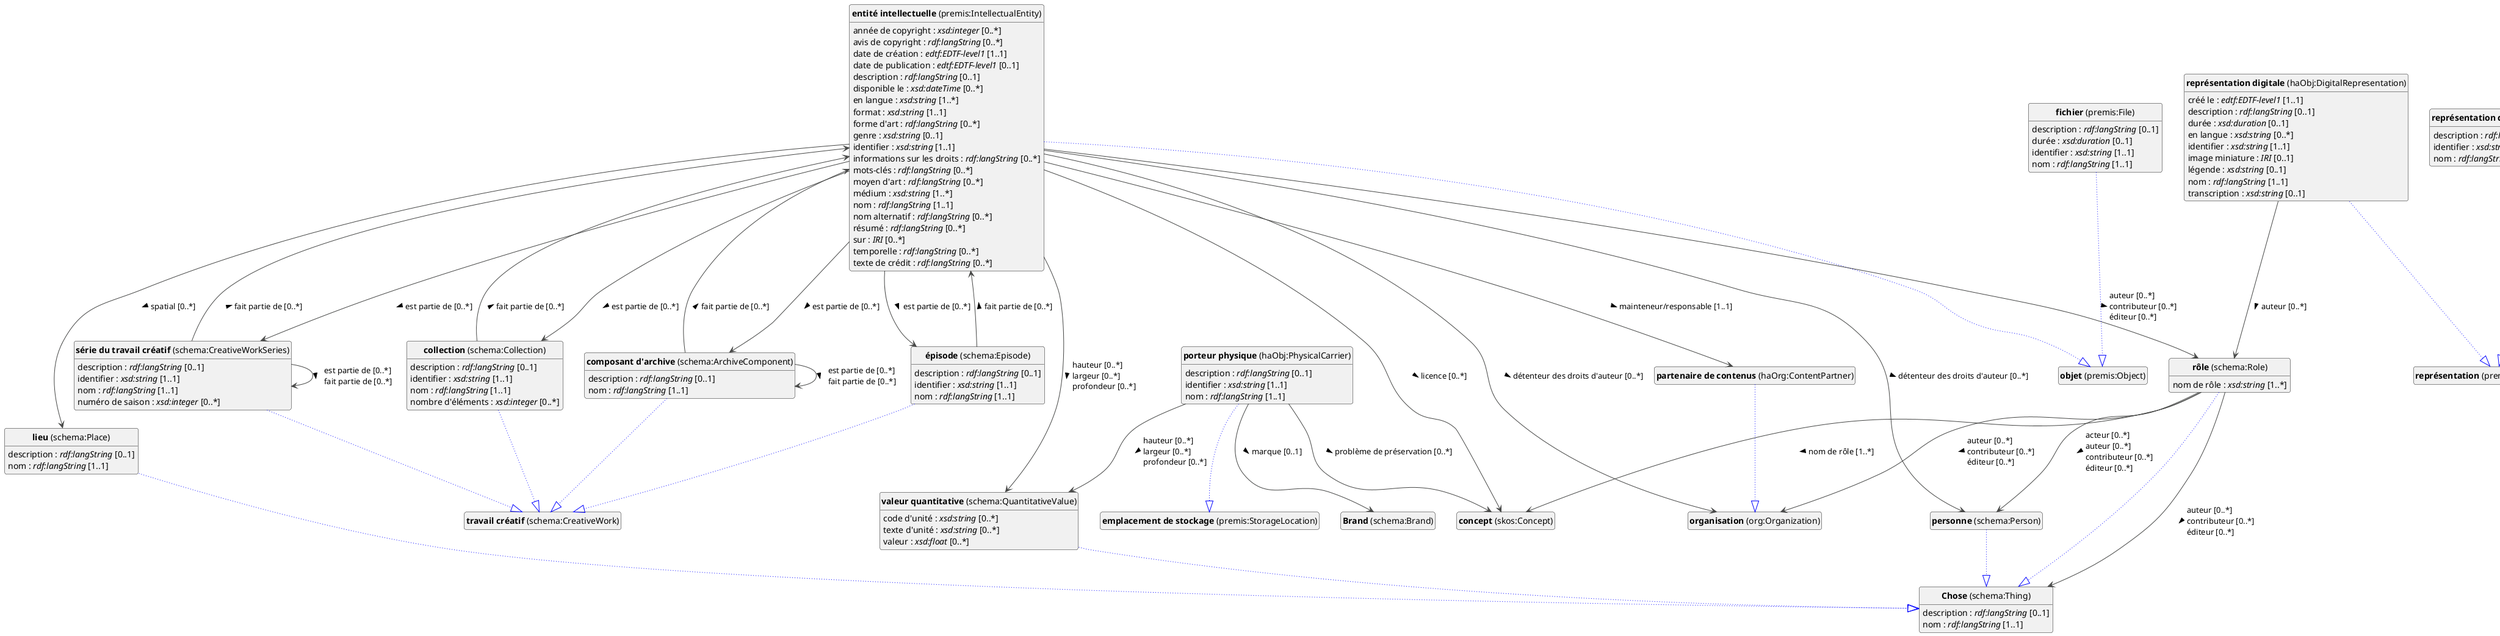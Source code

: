 @startuml
!theme vibrant
skinparam classFontSize 14
!define LIGHTORANGE
skinparam componentStyle uml2
skinparam wrapMessageWidth 1000
skinparam wrapWidth 1000
' skinparam ArrowColor #Maroon
' Remove shadows
skinparam shadowing false
'skinparam linetype polyline
skinparam ArrowMessageAlignment left
top to bottom direction


class "<b>Brand</b> (schema:Brand)" as schema_Brand [[../../events/fr#schema%3ABrand]]
class "<b>Chose</b> (schema:Thing)" as schema_Thing [[#schema%3AThing]]
class "<b>collection</b> (schema:Collection)" as schema_Collection [[#schema%3ACollection]]
class "<b>travail créatif</b> (schema:CreativeWork)" as schema_CreativeWork [[#schema%3ACreativeWork]]
class "<b>composant d'archive</b> (schema:ArchiveComponent)" as schema_ArchiveComponent [[#schema%3AArchiveComponent]]
class "<b>travail créatif</b> (schema:CreativeWork)" as schema_CreativeWork [[#schema%3ACreativeWork]]
class "<b>concept</b> (skos:Concept)" as skos_Concept [[../../terms/fr#skos%3AConcept]]
class "<b>entité intellectuelle</b> (premis:IntellectualEntity)" as premis_IntellectualEntity [[#premis%3AIntellectualEntity]]
class "<b>objet</b> (premis:Object)" as premis_Object [[#premis%3AObject]]
class "<b>fichier</b> (premis:File)" as premis_File [[#premis%3AFile]]
class "<b>objet</b> (premis:Object)" as premis_Object [[#premis%3AObject]]
class "<b>lieu</b> (schema:Place)" as schema_Place [[#schema%3APlace]]
class "<b>Chose</b> (schema:Thing)" as schema_Thing [[#schema%3AThing]]
class "<b>organisation</b> (org:Organization)" as org_Organization [[../../organization/fr#org%3AOrganization]]
class "<b>partenaire de contenus</b> (haOrg:ContentPartner)" as haOrg_ContentPartner [[../../organization/fr#haOrg%3AContentPartner]]
class "<b>organisation</b> (org:Organization)" as org_Organization [[#org%3AOrganization]]
class "<b>personne</b> (schema:Person)" as schema_Person [[../../organization/fr#schema%3APerson]]
class "<b>Chose</b> (schema:Thing)" as schema_Thing [[#schema%3AThing]]
class "<b>porteur physique</b> (haObj:PhysicalCarrier)" as haObj_PhysicalCarrier [[#haObj%3APhysicalCarrier]]
class "<b>emplacement de stockage</b> (premis:StorageLocation)" as premis_StorageLocation [[#premis%3AStorageLocation]]
class "<b>représentation de porteur</b> (haObj:CarrierRepresentation)" as haObj_CarrierRepresentation [[#haObj%3ACarrierRepresentation]]
class "<b>représentation</b> (premis:Representation)" as premis_Representation [[#premis%3ARepresentation]]
class "<b>représentation digitale</b> (haObj:DigitalRepresentation)" as haObj_DigitalRepresentation [[#haObj%3ADigitalRepresentation]]
class "<b>représentation</b> (premis:Representation)" as premis_Representation [[#premis%3ARepresentation]]
class "<b>rôle</b> (schema:Role)" as schema_Role [[#schema%3ARole]]
class "<b>Chose</b> (schema:Thing)" as schema_Thing [[#schema%3AThing]]
class "<b>série du travail créatif</b> (schema:CreativeWorkSeries)" as schema_CreativeWorkSeries [[#schema%3ACreativeWorkSeries]]
class "<b>travail créatif</b> (schema:CreativeWork)" as schema_CreativeWork [[#schema%3ACreativeWork]]
class "<b>valeur quantitative</b> (schema:QuantitativeValue)" as schema_QuantitativeValue [[#schema%3AQuantitativeValue]]
class "<b>Chose</b> (schema:Thing)" as schema_Thing [[#schema%3AThing]]
class "<b>épisode</b> (schema:Episode)" as schema_Episode [[#schema%3AEpisode]]
class "<b>travail créatif</b> (schema:CreativeWork)" as schema_CreativeWork [[#schema%3ACreativeWork]]




schema_Thing : description : <i>rdf:langString</i> [0..1]
schema_Thing : nom : <i>rdf:langString</i> [1..1]


schema_Collection --|> schema_CreativeWork #blue;line.dotted;text:blue

schema_Collection : description : <i>rdf:langString</i> [0..1]
schema_Collection : identifier : <i>xsd:string</i> [1..1]
schema_Collection : nom : <i>rdf:langString</i> [1..1]
schema_Collection : nombre d'éléments : <i>xsd:integer</i> [0..*]
schema_Collection --> premis_IntellectualEntity :fait partie de [0..*]  > 




schema_ArchiveComponent --|> schema_CreativeWork #blue;line.dotted;text:blue

schema_ArchiveComponent : description : <i>rdf:langString</i> [0..1]
schema_ArchiveComponent : nom : <i>rdf:langString</i> [1..1]
schema_ArchiveComponent --> premis_IntellectualEntity :fait partie de [0..*]  > 

schema_ArchiveComponent --> schema_ArchiveComponent :est partie de [0..*]  \lfait partie de [0..*]  > 



premis_IntellectualEntity --|> premis_Object #blue;line.dotted;text:blue

premis_IntellectualEntity : année de copyright : <i>xsd:integer</i> [0..*]
premis_IntellectualEntity : avis de copyright : <i>rdf:langString</i> [0..*]
premis_IntellectualEntity : date de création : <i>edtf:EDTF-level1</i> [1..1]
premis_IntellectualEntity : date de publication : <i>edtf:EDTF-level1</i> [0..1]
premis_IntellectualEntity : description : <i>rdf:langString</i> [0..1]
premis_IntellectualEntity : disponible le : <i>xsd:dateTime</i> [0..*]
premis_IntellectualEntity : en langue : <i>xsd:string</i> [1..*]
premis_IntellectualEntity : format : <i>xsd:string</i> [1..1]
premis_IntellectualEntity : forme d'art : <i>rdf:langString</i> [0..*]
premis_IntellectualEntity : genre : <i>xsd:string</i> [0..1]
premis_IntellectualEntity : identifier : <i>xsd:string</i> [1..1]
premis_IntellectualEntity : informations sur les droits : <i>rdf:langString</i> [0..*]
premis_IntellectualEntity : mots-clés : <i>rdf:langString</i> [0..*]
premis_IntellectualEntity : moyen d'art : <i>rdf:langString</i> [0..*]
premis_IntellectualEntity : médium : <i>xsd:string</i> [1..*]
premis_IntellectualEntity : nom : <i>rdf:langString</i> [1..1]
premis_IntellectualEntity : nom alternatif : <i>rdf:langString</i> [0..*]
premis_IntellectualEntity : résumé : <i>rdf:langString</i> [0..*]
premis_IntellectualEntity : sur : <i>IRI</i> [0..*]
premis_IntellectualEntity : temporelle : <i>rdf:langString</i> [0..*]
premis_IntellectualEntity : texte de crédit : <i>rdf:langString</i> [0..*]


premis_IntellectualEntity --> haOrg_ContentPartner :mainteneur/responsable [1..1]  > 
premis_IntellectualEntity --> org_Organization :détenteur des droits d'auteur [0..*]  > 

premis_IntellectualEntity --> schema_ArchiveComponent :est partie de [0..*]  > 
premis_IntellectualEntity --> schema_Collection :est partie de [0..*]  > 
premis_IntellectualEntity --> schema_CreativeWorkSeries :est partie de [0..*]  > 
premis_IntellectualEntity --> schema_Episode :est partie de [0..*]  > 
premis_IntellectualEntity --> schema_Person :détenteur des droits d'auteur [0..*]  > 
premis_IntellectualEntity --> schema_Place :spatial [0..*]  > 
premis_IntellectualEntity --> schema_QuantitativeValue :hauteur [0..*]  \llargeur [0..*]  \lprofondeur [0..*]  > 
premis_IntellectualEntity --> schema_Role :auteur [0..*]  \lcontributeur [0..*]  \léditeur [0..*]  > 
premis_IntellectualEntity --> skos_Concept :licence [0..*]  > 




premis_File --|> premis_Object #blue;line.dotted;text:blue

premis_File : description : <i>rdf:langString</i> [0..1]
premis_File : durée : <i>xsd:duration</i> [0..1]
premis_File : identifier : <i>xsd:string</i> [1..1]
premis_File : nom : <i>rdf:langString</i> [1..1]




schema_Place --|> schema_Thing #blue;line.dotted;text:blue

schema_Place : description : <i>rdf:langString</i> [0..1]
schema_Place : nom : <i>rdf:langString</i> [1..1]




haOrg_ContentPartner --|> org_Organization #blue;line.dotted;text:blue


schema_Person --|> schema_Thing #blue;line.dotted;text:blue


haObj_PhysicalCarrier --|> premis_StorageLocation #blue;line.dotted;text:blue

haObj_PhysicalCarrier : description : <i>rdf:langString</i> [0..1]
haObj_PhysicalCarrier : identifier : <i>xsd:string</i> [1..1]
haObj_PhysicalCarrier : nom : <i>rdf:langString</i> [1..1]

haObj_PhysicalCarrier --> schema_Brand :marque [0..1]  > 
haObj_PhysicalCarrier --> schema_QuantitativeValue :hauteur [0..*]  \llargeur [0..*]  \lprofondeur [0..*]  > 
haObj_PhysicalCarrier --> skos_Concept :problème de préservation [0..*]  > 


haObj_CarrierRepresentation --|> premis_Representation #blue;line.dotted;text:blue

haObj_CarrierRepresentation : description : <i>rdf:langString</i> [0..1]
haObj_CarrierRepresentation : identifier : <i>xsd:string</i> [1..1]
haObj_CarrierRepresentation : nom : <i>rdf:langString</i> [1..1]



haObj_DigitalRepresentation --|> premis_Representation #blue;line.dotted;text:blue

haObj_DigitalRepresentation : créé le : <i>edtf:EDTF-level1</i> [1..1]
haObj_DigitalRepresentation : description : <i>rdf:langString</i> [0..1]
haObj_DigitalRepresentation : durée : <i>xsd:duration</i> [0..1]
haObj_DigitalRepresentation : en langue : <i>xsd:string</i> [0..*]
haObj_DigitalRepresentation : identifier : <i>xsd:string</i> [1..1]
haObj_DigitalRepresentation : image miniature : <i>IRI</i> [0..1]
haObj_DigitalRepresentation : légende : <i>xsd:string</i> [0..1]
haObj_DigitalRepresentation : nom : <i>rdf:langString</i> [1..1]
haObj_DigitalRepresentation : transcription : <i>xsd:string</i> [0..1]



haObj_DigitalRepresentation --> schema_Role :auteur [0..*]  > 



schema_Role --|> schema_Thing #blue;line.dotted;text:blue

schema_Role : nom de rôle : <i>xsd:string</i> [1..*]
schema_Role --> org_Organization :auteur [0..*]  \lcontributeur [0..*]  \léditeur [0..*]  > 
schema_Role --> schema_Person :acteur [0..*]  \lauteur [0..*]  \lcontributeur [0..*]  \léditeur [0..*]  > 
schema_Role --> schema_Thing :auteur [0..*]  \lcontributeur [0..*]  \léditeur [0..*]  > 
schema_Role --> skos_Concept :nom de rôle [1..*]  > 


schema_CreativeWorkSeries --|> schema_CreativeWork #blue;line.dotted;text:blue

schema_CreativeWorkSeries : description : <i>rdf:langString</i> [0..1]
schema_CreativeWorkSeries : identifier : <i>xsd:string</i> [1..1]
schema_CreativeWorkSeries : nom : <i>rdf:langString</i> [1..1]
schema_CreativeWorkSeries : numéro de saison : <i>xsd:integer</i> [0..*]
schema_CreativeWorkSeries --> premis_IntellectualEntity :fait partie de [0..*]  > 

schema_CreativeWorkSeries --> schema_CreativeWorkSeries :est partie de [0..*]  \lfait partie de [0..*]  > 



schema_QuantitativeValue --|> schema_Thing #blue;line.dotted;text:blue

schema_QuantitativeValue : code d'unité : <i>xsd:string</i> [0..*]
schema_QuantitativeValue : texte d'unité : <i>xsd:string</i> [0..*]
schema_QuantitativeValue : valeur : <i>xsd:float</i> [0..*]



schema_Episode --|> schema_CreativeWork #blue;line.dotted;text:blue

schema_Episode : description : <i>rdf:langString</i> [0..1]
schema_Episode : identifier : <i>xsd:string</i> [1..1]
schema_Episode : nom : <i>rdf:langString</i> [1..1]
schema_Episode --> premis_IntellectualEntity :fait partie de [0..*]  > 




hide circle
hide methods
hide empty members
@enduml


